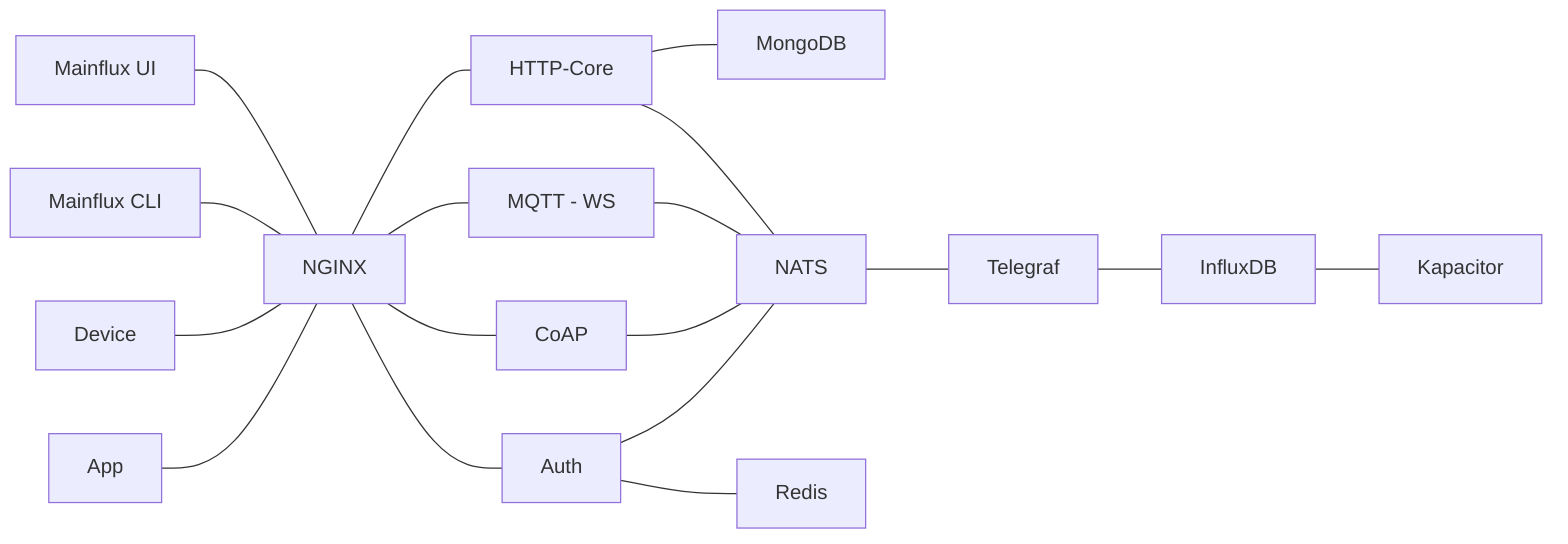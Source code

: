 graph LR
    A["NGINX"] --- B["HTTP-Core"];
    B --- F["MongoDB"]

    A --- C["MQTT - WS"];
    A --- K["CoAP"];
	A --- D["Auth"];

	B --- E["NATS"]
	C --- E
	D --- E
	D --- R["Redis"]
	K --- E

	E --- T["Telegraf"]
	T --- L["InfluxDB"]
	L --- N["Kapacitor"]

    I["Mainflux UI"] --- A
    J["Mainflux CLI"] --- A
    G["Device"] --- A
    H["App"] --- A